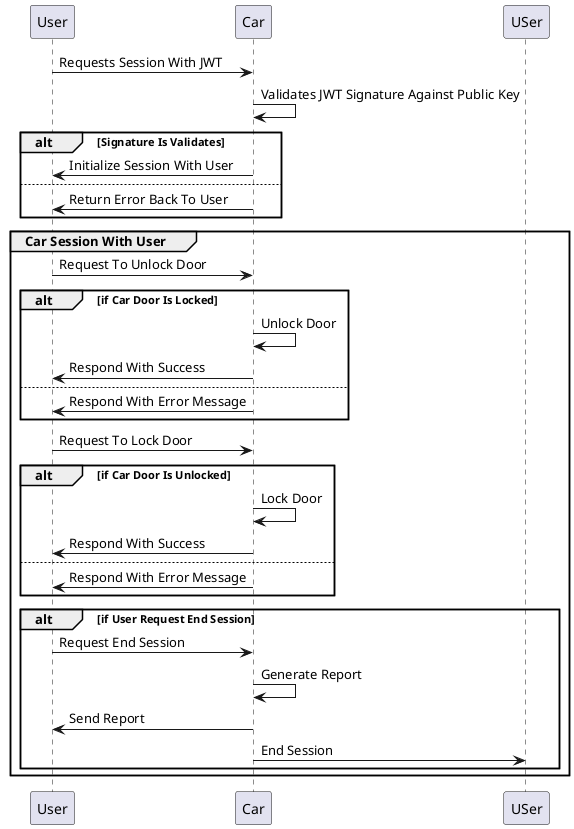 @startuml

User -> Car: Requests Session With JWT
Car -> Car: Validates JWT Signature Against Public Key
alt Signature Is Validates
    Car -> User : Initialize Session With User
else
    Car -> User : Return Error Back To User
end

group Car Session With User
   User -> Car : Request To Unlock Door
   alt if Car Door Is Locked
        Car -> Car : Unlock Door
        Car -> User : Respond With Success
   else
        Car -> User : Respond With Error Message
   end
  User -> Car : Request To Lock Door
  alt if Car Door Is Unlocked
       Car -> Car : Lock Door
       Car -> User : Respond With Success
  else
       Car -> User : Respond With Error Message
  end

  alt if User Request End Session
    User -> Car : Request End Session
    Car -> Car : Generate Report
    Car -> User : Send Report
    Car -> USer: End Session
  end
end

@enduml
